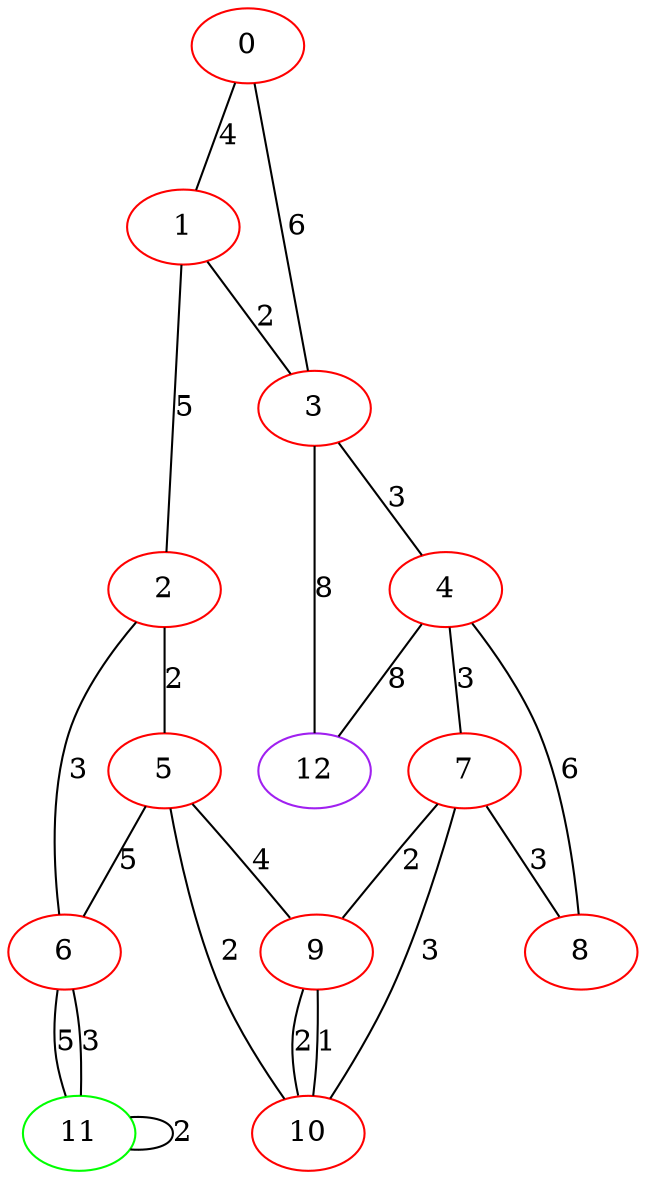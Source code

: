 graph "" {
0 [color=red, weight=1];
1 [color=red, weight=1];
2 [color=red, weight=1];
3 [color=red, weight=1];
4 [color=red, weight=1];
5 [color=red, weight=1];
6 [color=red, weight=1];
7 [color=red, weight=1];
8 [color=red, weight=1];
9 [color=red, weight=1];
10 [color=red, weight=1];
11 [color=green, weight=2];
12 [color=purple, weight=4];
0 -- 1  [key=0, label=4];
0 -- 3  [key=0, label=6];
1 -- 2  [key=0, label=5];
1 -- 3  [key=0, label=2];
2 -- 5  [key=0, label=2];
2 -- 6  [key=0, label=3];
3 -- 4  [key=0, label=3];
3 -- 12  [key=0, label=8];
4 -- 8  [key=0, label=6];
4 -- 12  [key=0, label=8];
4 -- 7  [key=0, label=3];
5 -- 9  [key=0, label=4];
5 -- 10  [key=0, label=2];
5 -- 6  [key=0, label=5];
6 -- 11  [key=0, label=3];
6 -- 11  [key=1, label=5];
7 -- 8  [key=0, label=3];
7 -- 9  [key=0, label=2];
7 -- 10  [key=0, label=3];
9 -- 10  [key=0, label=1];
9 -- 10  [key=1, label=2];
11 -- 11  [key=0, label=2];
}
